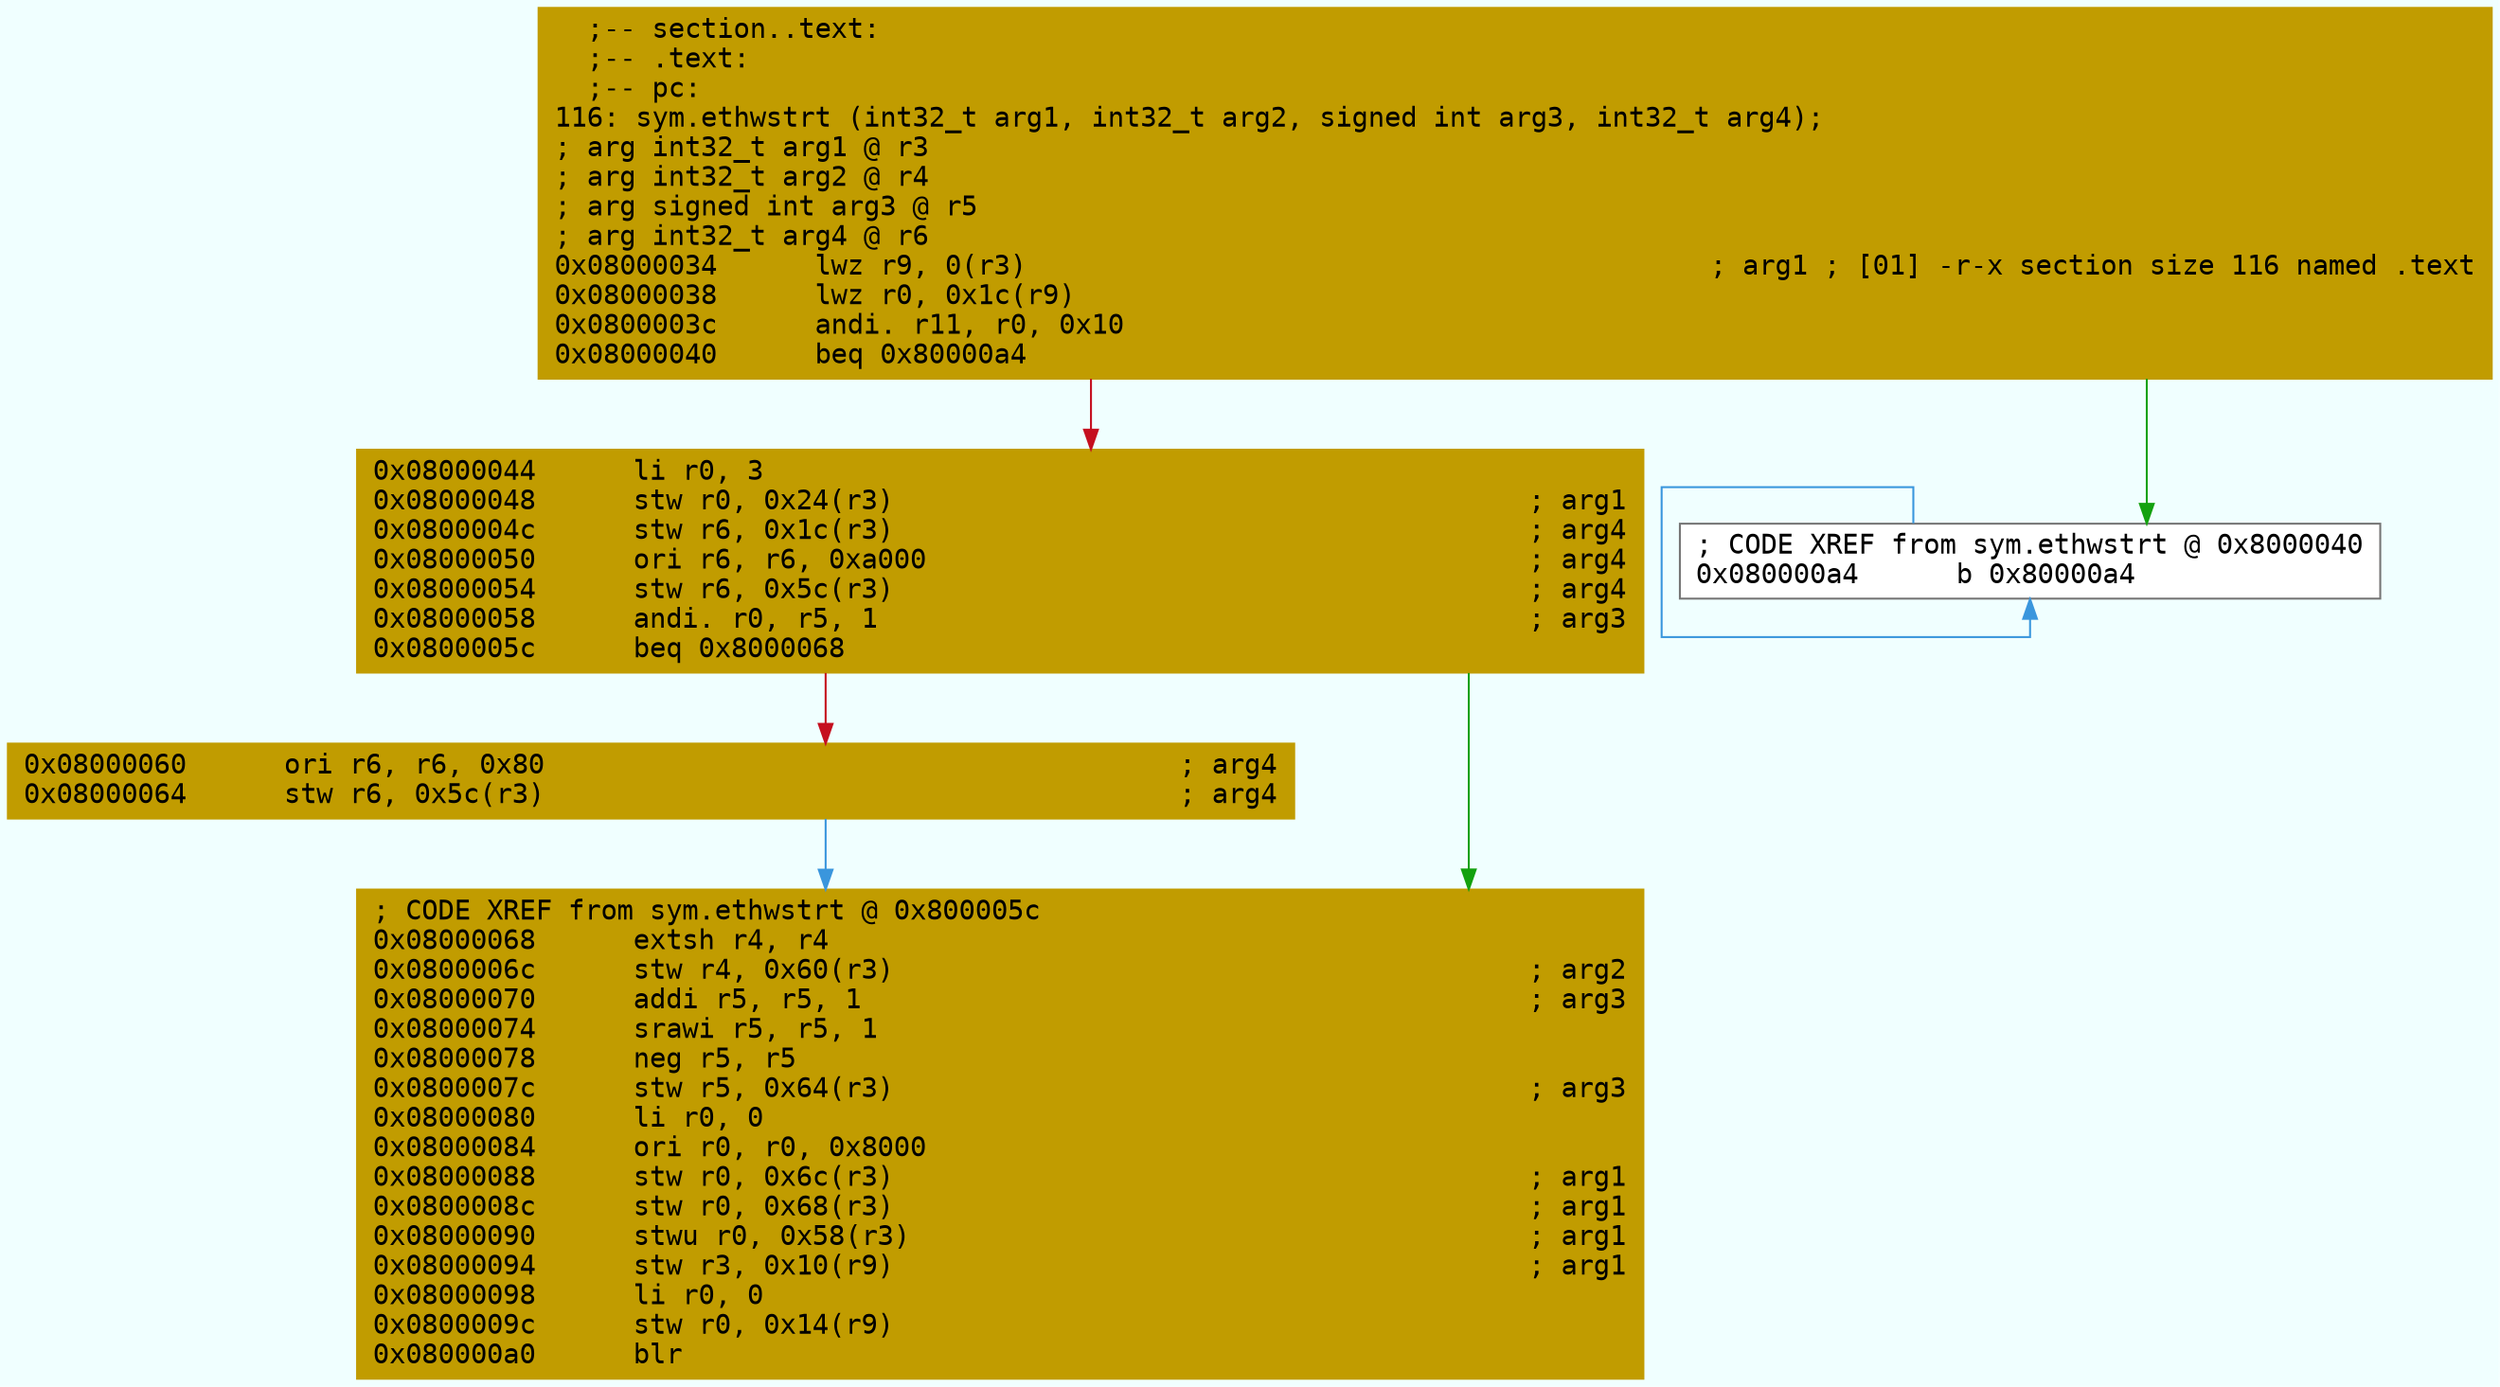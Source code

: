 digraph code {
	graph [bgcolor=azure fontsize=8 fontname="Courier" splines="ortho"];
	node [fillcolor=gray style=filled shape=box];
	edge [arrowhead="normal"];
	"0x08000034" [URL="sym.ethwstrt/0x08000034", fillcolor="#c19c00",color="#c19c00", fontname="Courier",label="  ;-- section..text:\l  ;-- .text:\l  ;-- pc:\l116: sym.ethwstrt (int32_t arg1, int32_t arg2, signed int arg3, int32_t arg4);\l; arg int32_t arg1 @ r3\l; arg int32_t arg2 @ r4\l; arg signed int arg3 @ r5\l; arg int32_t arg4 @ r6\l0x08000034      lwz r9, 0(r3)                                          ; arg1 ; [01] -r-x section size 116 named .text\l0x08000038      lwz r0, 0x1c(r9)\l0x0800003c      andi. r11, r0, 0x10\l0x08000040      beq 0x80000a4\l"]
	"0x08000044" [URL="sym.ethwstrt/0x08000044", fillcolor="#c19c00",color="#c19c00", fontname="Courier",label="0x08000044      li r0, 3\l0x08000048      stw r0, 0x24(r3)                                       ; arg1\l0x0800004c      stw r6, 0x1c(r3)                                       ; arg4\l0x08000050      ori r6, r6, 0xa000                                     ; arg4\l0x08000054      stw r6, 0x5c(r3)                                       ; arg4\l0x08000058      andi. r0, r5, 1                                        ; arg3\l0x0800005c      beq 0x8000068\l"]
	"0x08000060" [URL="sym.ethwstrt/0x08000060", fillcolor="#c19c00",color="#c19c00", fontname="Courier",label="0x08000060      ori r6, r6, 0x80                                       ; arg4\l0x08000064      stw r6, 0x5c(r3)                                       ; arg4\l"]
	"0x08000068" [URL="sym.ethwstrt/0x08000068", fillcolor="#c19c00",color="#c19c00", fontname="Courier",label="; CODE XREF from sym.ethwstrt @ 0x800005c\l0x08000068      extsh r4, r4\l0x0800006c      stw r4, 0x60(r3)                                       ; arg2\l0x08000070      addi r5, r5, 1                                         ; arg3\l0x08000074      srawi r5, r5, 1\l0x08000078      neg r5, r5\l0x0800007c      stw r5, 0x64(r3)                                       ; arg3\l0x08000080      li r0, 0\l0x08000084      ori r0, r0, 0x8000\l0x08000088      stw r0, 0x6c(r3)                                       ; arg1\l0x0800008c      stw r0, 0x68(r3)                                       ; arg1\l0x08000090      stwu r0, 0x58(r3)                                      ; arg1\l0x08000094      stw r3, 0x10(r9)                                       ; arg1\l0x08000098      li r0, 0\l0x0800009c      stw r0, 0x14(r9)\l0x080000a0      blr\l"]
	"0x080000a4" [URL="sym.ethwstrt/0x080000a4", fillcolor="white",color="#767676", fontname="Courier",label="; CODE XREF from sym.ethwstrt @ 0x8000040\l0x080000a4      b 0x80000a4\l"]
        "0x08000034" -> "0x080000a4" [color="#13a10e"];
        "0x08000034" -> "0x08000044" [color="#c50f1f"];
        "0x08000044" -> "0x08000068" [color="#13a10e"];
        "0x08000044" -> "0x08000060" [color="#c50f1f"];
        "0x08000060" -> "0x08000068" [color="#3a96dd"];
        "0x080000a4" -> "0x080000a4" [color="#3a96dd"];
}
